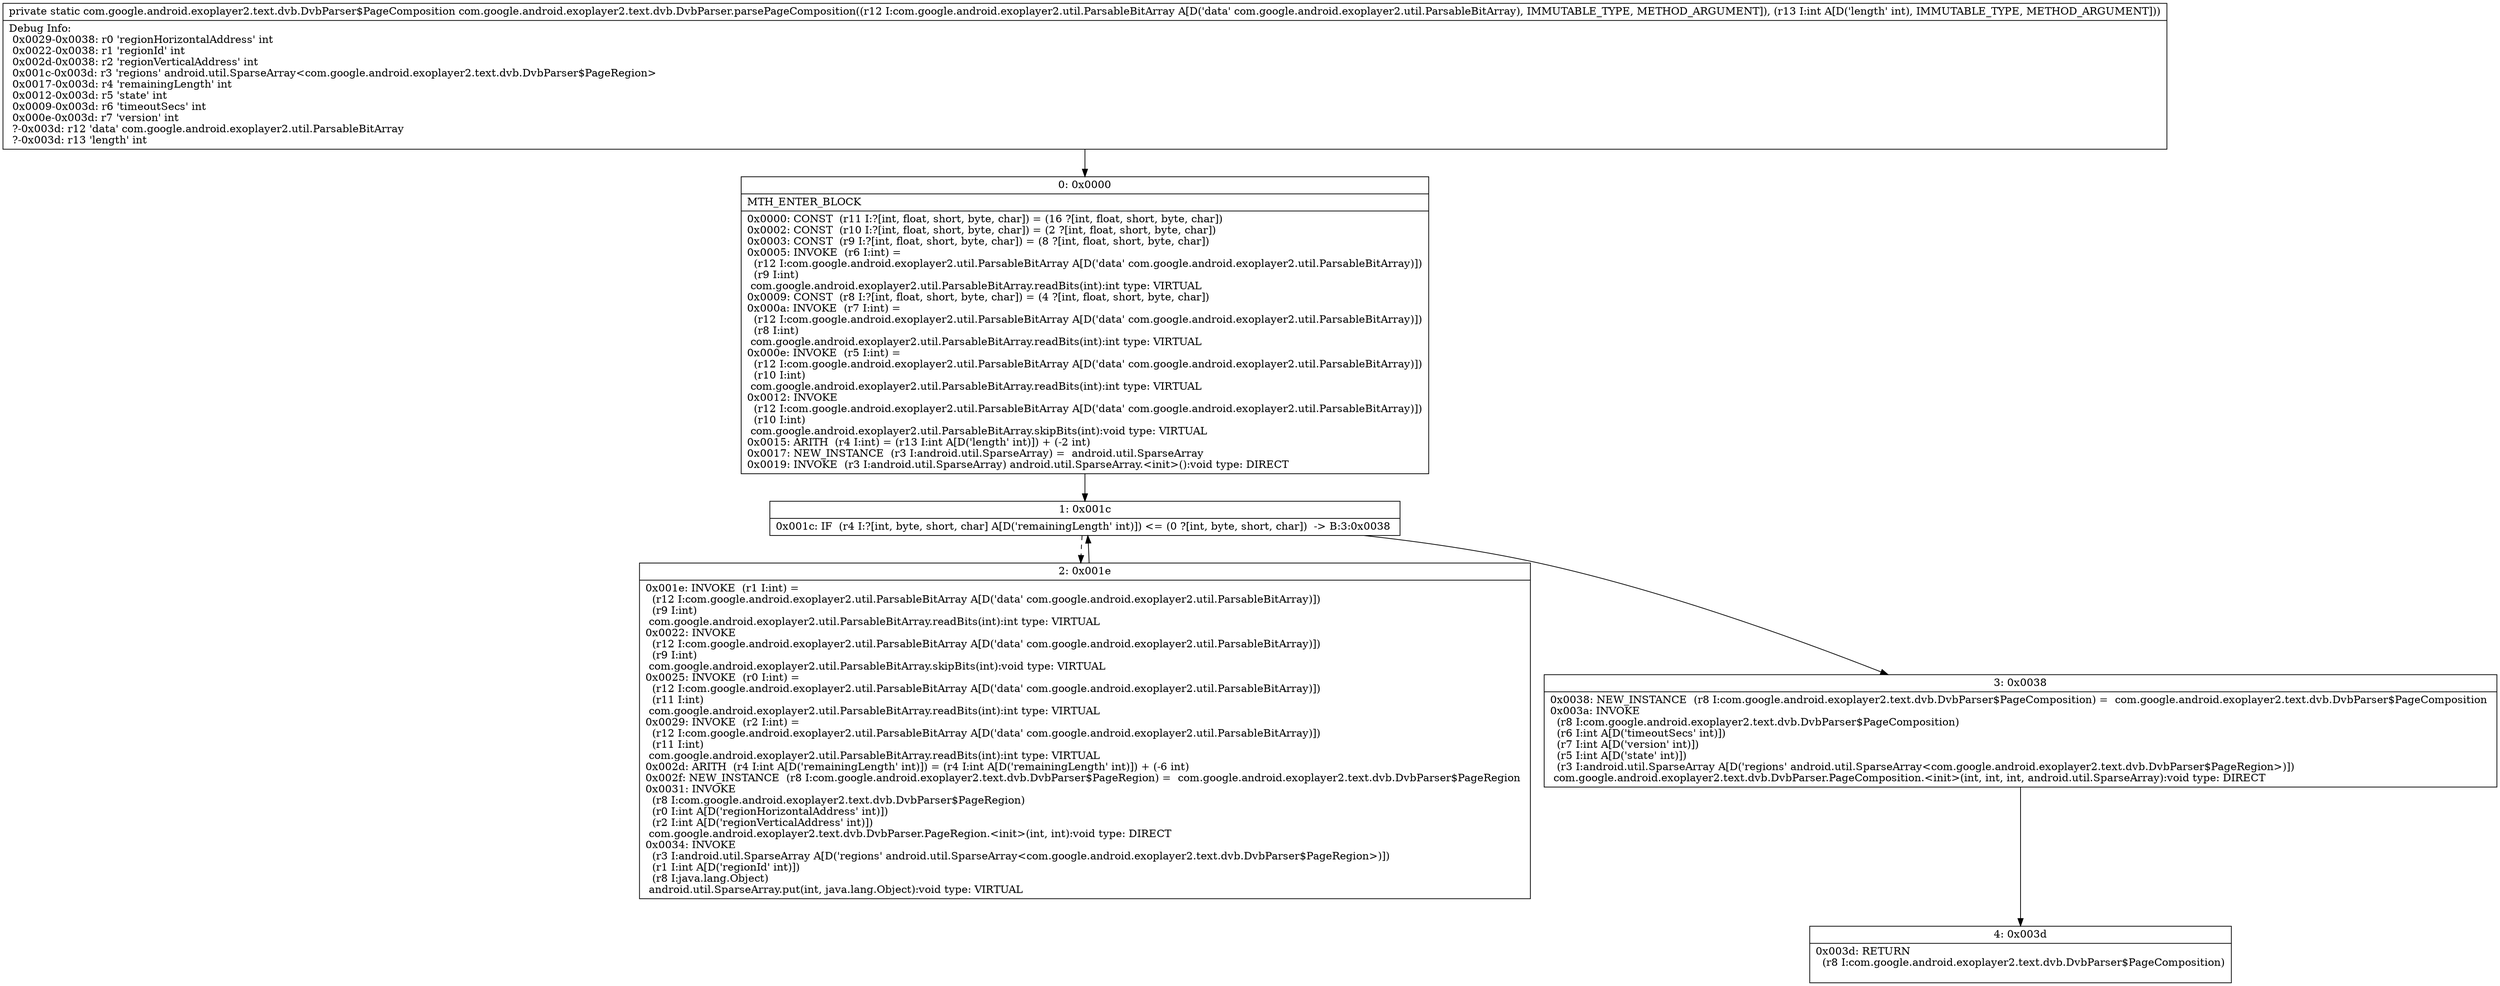 digraph "CFG forcom.google.android.exoplayer2.text.dvb.DvbParser.parsePageComposition(Lcom\/google\/android\/exoplayer2\/util\/ParsableBitArray;I)Lcom\/google\/android\/exoplayer2\/text\/dvb\/DvbParser$PageComposition;" {
Node_0 [shape=record,label="{0\:\ 0x0000|MTH_ENTER_BLOCK\l|0x0000: CONST  (r11 I:?[int, float, short, byte, char]) = (16 ?[int, float, short, byte, char]) \l0x0002: CONST  (r10 I:?[int, float, short, byte, char]) = (2 ?[int, float, short, byte, char]) \l0x0003: CONST  (r9 I:?[int, float, short, byte, char]) = (8 ?[int, float, short, byte, char]) \l0x0005: INVOKE  (r6 I:int) = \l  (r12 I:com.google.android.exoplayer2.util.ParsableBitArray A[D('data' com.google.android.exoplayer2.util.ParsableBitArray)])\l  (r9 I:int)\l com.google.android.exoplayer2.util.ParsableBitArray.readBits(int):int type: VIRTUAL \l0x0009: CONST  (r8 I:?[int, float, short, byte, char]) = (4 ?[int, float, short, byte, char]) \l0x000a: INVOKE  (r7 I:int) = \l  (r12 I:com.google.android.exoplayer2.util.ParsableBitArray A[D('data' com.google.android.exoplayer2.util.ParsableBitArray)])\l  (r8 I:int)\l com.google.android.exoplayer2.util.ParsableBitArray.readBits(int):int type: VIRTUAL \l0x000e: INVOKE  (r5 I:int) = \l  (r12 I:com.google.android.exoplayer2.util.ParsableBitArray A[D('data' com.google.android.exoplayer2.util.ParsableBitArray)])\l  (r10 I:int)\l com.google.android.exoplayer2.util.ParsableBitArray.readBits(int):int type: VIRTUAL \l0x0012: INVOKE  \l  (r12 I:com.google.android.exoplayer2.util.ParsableBitArray A[D('data' com.google.android.exoplayer2.util.ParsableBitArray)])\l  (r10 I:int)\l com.google.android.exoplayer2.util.ParsableBitArray.skipBits(int):void type: VIRTUAL \l0x0015: ARITH  (r4 I:int) = (r13 I:int A[D('length' int)]) + (\-2 int) \l0x0017: NEW_INSTANCE  (r3 I:android.util.SparseArray) =  android.util.SparseArray \l0x0019: INVOKE  (r3 I:android.util.SparseArray) android.util.SparseArray.\<init\>():void type: DIRECT \l}"];
Node_1 [shape=record,label="{1\:\ 0x001c|0x001c: IF  (r4 I:?[int, byte, short, char] A[D('remainingLength' int)]) \<= (0 ?[int, byte, short, char])  \-\> B:3:0x0038 \l}"];
Node_2 [shape=record,label="{2\:\ 0x001e|0x001e: INVOKE  (r1 I:int) = \l  (r12 I:com.google.android.exoplayer2.util.ParsableBitArray A[D('data' com.google.android.exoplayer2.util.ParsableBitArray)])\l  (r9 I:int)\l com.google.android.exoplayer2.util.ParsableBitArray.readBits(int):int type: VIRTUAL \l0x0022: INVOKE  \l  (r12 I:com.google.android.exoplayer2.util.ParsableBitArray A[D('data' com.google.android.exoplayer2.util.ParsableBitArray)])\l  (r9 I:int)\l com.google.android.exoplayer2.util.ParsableBitArray.skipBits(int):void type: VIRTUAL \l0x0025: INVOKE  (r0 I:int) = \l  (r12 I:com.google.android.exoplayer2.util.ParsableBitArray A[D('data' com.google.android.exoplayer2.util.ParsableBitArray)])\l  (r11 I:int)\l com.google.android.exoplayer2.util.ParsableBitArray.readBits(int):int type: VIRTUAL \l0x0029: INVOKE  (r2 I:int) = \l  (r12 I:com.google.android.exoplayer2.util.ParsableBitArray A[D('data' com.google.android.exoplayer2.util.ParsableBitArray)])\l  (r11 I:int)\l com.google.android.exoplayer2.util.ParsableBitArray.readBits(int):int type: VIRTUAL \l0x002d: ARITH  (r4 I:int A[D('remainingLength' int)]) = (r4 I:int A[D('remainingLength' int)]) + (\-6 int) \l0x002f: NEW_INSTANCE  (r8 I:com.google.android.exoplayer2.text.dvb.DvbParser$PageRegion) =  com.google.android.exoplayer2.text.dvb.DvbParser$PageRegion \l0x0031: INVOKE  \l  (r8 I:com.google.android.exoplayer2.text.dvb.DvbParser$PageRegion)\l  (r0 I:int A[D('regionHorizontalAddress' int)])\l  (r2 I:int A[D('regionVerticalAddress' int)])\l com.google.android.exoplayer2.text.dvb.DvbParser.PageRegion.\<init\>(int, int):void type: DIRECT \l0x0034: INVOKE  \l  (r3 I:android.util.SparseArray A[D('regions' android.util.SparseArray\<com.google.android.exoplayer2.text.dvb.DvbParser$PageRegion\>)])\l  (r1 I:int A[D('regionId' int)])\l  (r8 I:java.lang.Object)\l android.util.SparseArray.put(int, java.lang.Object):void type: VIRTUAL \l}"];
Node_3 [shape=record,label="{3\:\ 0x0038|0x0038: NEW_INSTANCE  (r8 I:com.google.android.exoplayer2.text.dvb.DvbParser$PageComposition) =  com.google.android.exoplayer2.text.dvb.DvbParser$PageComposition \l0x003a: INVOKE  \l  (r8 I:com.google.android.exoplayer2.text.dvb.DvbParser$PageComposition)\l  (r6 I:int A[D('timeoutSecs' int)])\l  (r7 I:int A[D('version' int)])\l  (r5 I:int A[D('state' int)])\l  (r3 I:android.util.SparseArray A[D('regions' android.util.SparseArray\<com.google.android.exoplayer2.text.dvb.DvbParser$PageRegion\>)])\l com.google.android.exoplayer2.text.dvb.DvbParser.PageComposition.\<init\>(int, int, int, android.util.SparseArray):void type: DIRECT \l}"];
Node_4 [shape=record,label="{4\:\ 0x003d|0x003d: RETURN  \l  (r8 I:com.google.android.exoplayer2.text.dvb.DvbParser$PageComposition)\l \l}"];
MethodNode[shape=record,label="{private static com.google.android.exoplayer2.text.dvb.DvbParser$PageComposition com.google.android.exoplayer2.text.dvb.DvbParser.parsePageComposition((r12 I:com.google.android.exoplayer2.util.ParsableBitArray A[D('data' com.google.android.exoplayer2.util.ParsableBitArray), IMMUTABLE_TYPE, METHOD_ARGUMENT]), (r13 I:int A[D('length' int), IMMUTABLE_TYPE, METHOD_ARGUMENT]))  | Debug Info:\l  0x0029\-0x0038: r0 'regionHorizontalAddress' int\l  0x0022\-0x0038: r1 'regionId' int\l  0x002d\-0x0038: r2 'regionVerticalAddress' int\l  0x001c\-0x003d: r3 'regions' android.util.SparseArray\<com.google.android.exoplayer2.text.dvb.DvbParser$PageRegion\>\l  0x0017\-0x003d: r4 'remainingLength' int\l  0x0012\-0x003d: r5 'state' int\l  0x0009\-0x003d: r6 'timeoutSecs' int\l  0x000e\-0x003d: r7 'version' int\l  ?\-0x003d: r12 'data' com.google.android.exoplayer2.util.ParsableBitArray\l  ?\-0x003d: r13 'length' int\l}"];
MethodNode -> Node_0;
Node_0 -> Node_1;
Node_1 -> Node_2[style=dashed];
Node_1 -> Node_3;
Node_2 -> Node_1;
Node_3 -> Node_4;
}

